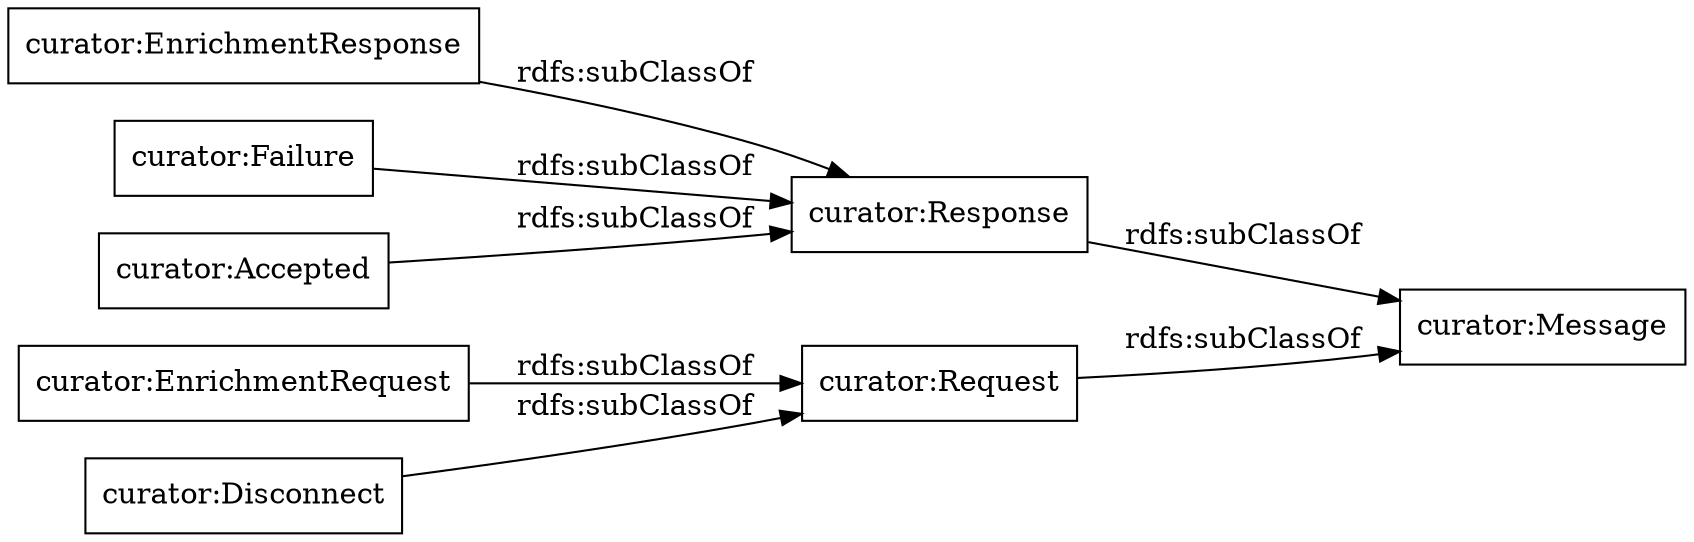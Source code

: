 digraph ar2dtool_diagram { 
rankdir=LR;
size="1000"
node [shape = rectangle, color="black"]; "curator:Request" "curator:Response" "curator:Message" "curator:EnrichmentResponse" "curator:Failure" "curator:EnrichmentRequest" "curator:Disconnect" "curator:Accepted" ; /*classes style*/
	"curator:EnrichmentResponse" -> "curator:Response" [ label = "rdfs:subClassOf" ];
	"curator:Response" -> "curator:Message" [ label = "rdfs:subClassOf" ];
	"curator:EnrichmentRequest" -> "curator:Request" [ label = "rdfs:subClassOf" ];
	"curator:Disconnect" -> "curator:Request" [ label = "rdfs:subClassOf" ];
	"curator:Request" -> "curator:Message" [ label = "rdfs:subClassOf" ];
	"curator:Accepted" -> "curator:Response" [ label = "rdfs:subClassOf" ];
	"curator:Failure" -> "curator:Response" [ label = "rdfs:subClassOf" ];

}
